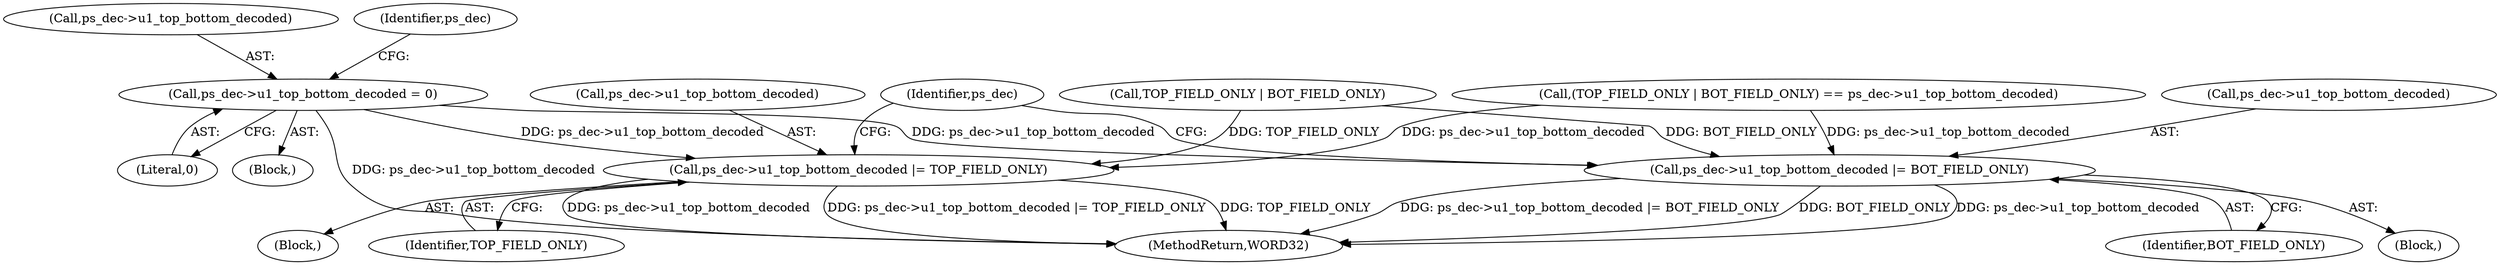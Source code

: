 digraph "0_Android_a78887bcffbc2995cf9ed72e0697acf560875e9e@pointer" {
"1000519" [label="(Call,ps_dec->u1_top_bottom_decoded = 0)"];
"1001820" [label="(Call,ps_dec->u1_top_bottom_decoded |= BOT_FIELD_ONLY)"];
"1001827" [label="(Call,ps_dec->u1_top_bottom_decoded |= TOP_FIELD_ONLY)"];
"1001837" [label="(Identifier,ps_dec)"];
"1001821" [label="(Call,ps_dec->u1_top_bottom_decoded)"];
"1001824" [label="(Identifier,BOT_FIELD_ONLY)"];
"1000520" [label="(Call,ps_dec->u1_top_bottom_decoded)"];
"1000523" [label="(Literal,0)"];
"1000518" [label="(Block,)"];
"1000519" [label="(Call,ps_dec->u1_top_bottom_decoded = 0)"];
"1002129" [label="(MethodReturn,WORD32)"];
"1001820" [label="(Call,ps_dec->u1_top_bottom_decoded |= BOT_FIELD_ONLY)"];
"1001828" [label="(Call,ps_dec->u1_top_bottom_decoded)"];
"1001826" [label="(Block,)"];
"1000526" [label="(Identifier,ps_dec)"];
"1001819" [label="(Block,)"];
"1000511" [label="(Call,(TOP_FIELD_ONLY | BOT_FIELD_ONLY) == ps_dec->u1_top_bottom_decoded)"];
"1001831" [label="(Identifier,TOP_FIELD_ONLY)"];
"1000512" [label="(Call,TOP_FIELD_ONLY | BOT_FIELD_ONLY)"];
"1001827" [label="(Call,ps_dec->u1_top_bottom_decoded |= TOP_FIELD_ONLY)"];
"1000519" -> "1000518"  [label="AST: "];
"1000519" -> "1000523"  [label="CFG: "];
"1000520" -> "1000519"  [label="AST: "];
"1000523" -> "1000519"  [label="AST: "];
"1000526" -> "1000519"  [label="CFG: "];
"1000519" -> "1002129"  [label="DDG: ps_dec->u1_top_bottom_decoded"];
"1000519" -> "1001820"  [label="DDG: ps_dec->u1_top_bottom_decoded"];
"1000519" -> "1001827"  [label="DDG: ps_dec->u1_top_bottom_decoded"];
"1001820" -> "1001819"  [label="AST: "];
"1001820" -> "1001824"  [label="CFG: "];
"1001821" -> "1001820"  [label="AST: "];
"1001824" -> "1001820"  [label="AST: "];
"1001837" -> "1001820"  [label="CFG: "];
"1001820" -> "1002129"  [label="DDG: ps_dec->u1_top_bottom_decoded |= BOT_FIELD_ONLY"];
"1001820" -> "1002129"  [label="DDG: BOT_FIELD_ONLY"];
"1001820" -> "1002129"  [label="DDG: ps_dec->u1_top_bottom_decoded"];
"1000511" -> "1001820"  [label="DDG: ps_dec->u1_top_bottom_decoded"];
"1000512" -> "1001820"  [label="DDG: BOT_FIELD_ONLY"];
"1001827" -> "1001826"  [label="AST: "];
"1001827" -> "1001831"  [label="CFG: "];
"1001828" -> "1001827"  [label="AST: "];
"1001831" -> "1001827"  [label="AST: "];
"1001837" -> "1001827"  [label="CFG: "];
"1001827" -> "1002129"  [label="DDG: TOP_FIELD_ONLY"];
"1001827" -> "1002129"  [label="DDG: ps_dec->u1_top_bottom_decoded"];
"1001827" -> "1002129"  [label="DDG: ps_dec->u1_top_bottom_decoded |= TOP_FIELD_ONLY"];
"1000511" -> "1001827"  [label="DDG: ps_dec->u1_top_bottom_decoded"];
"1000512" -> "1001827"  [label="DDG: TOP_FIELD_ONLY"];
}
